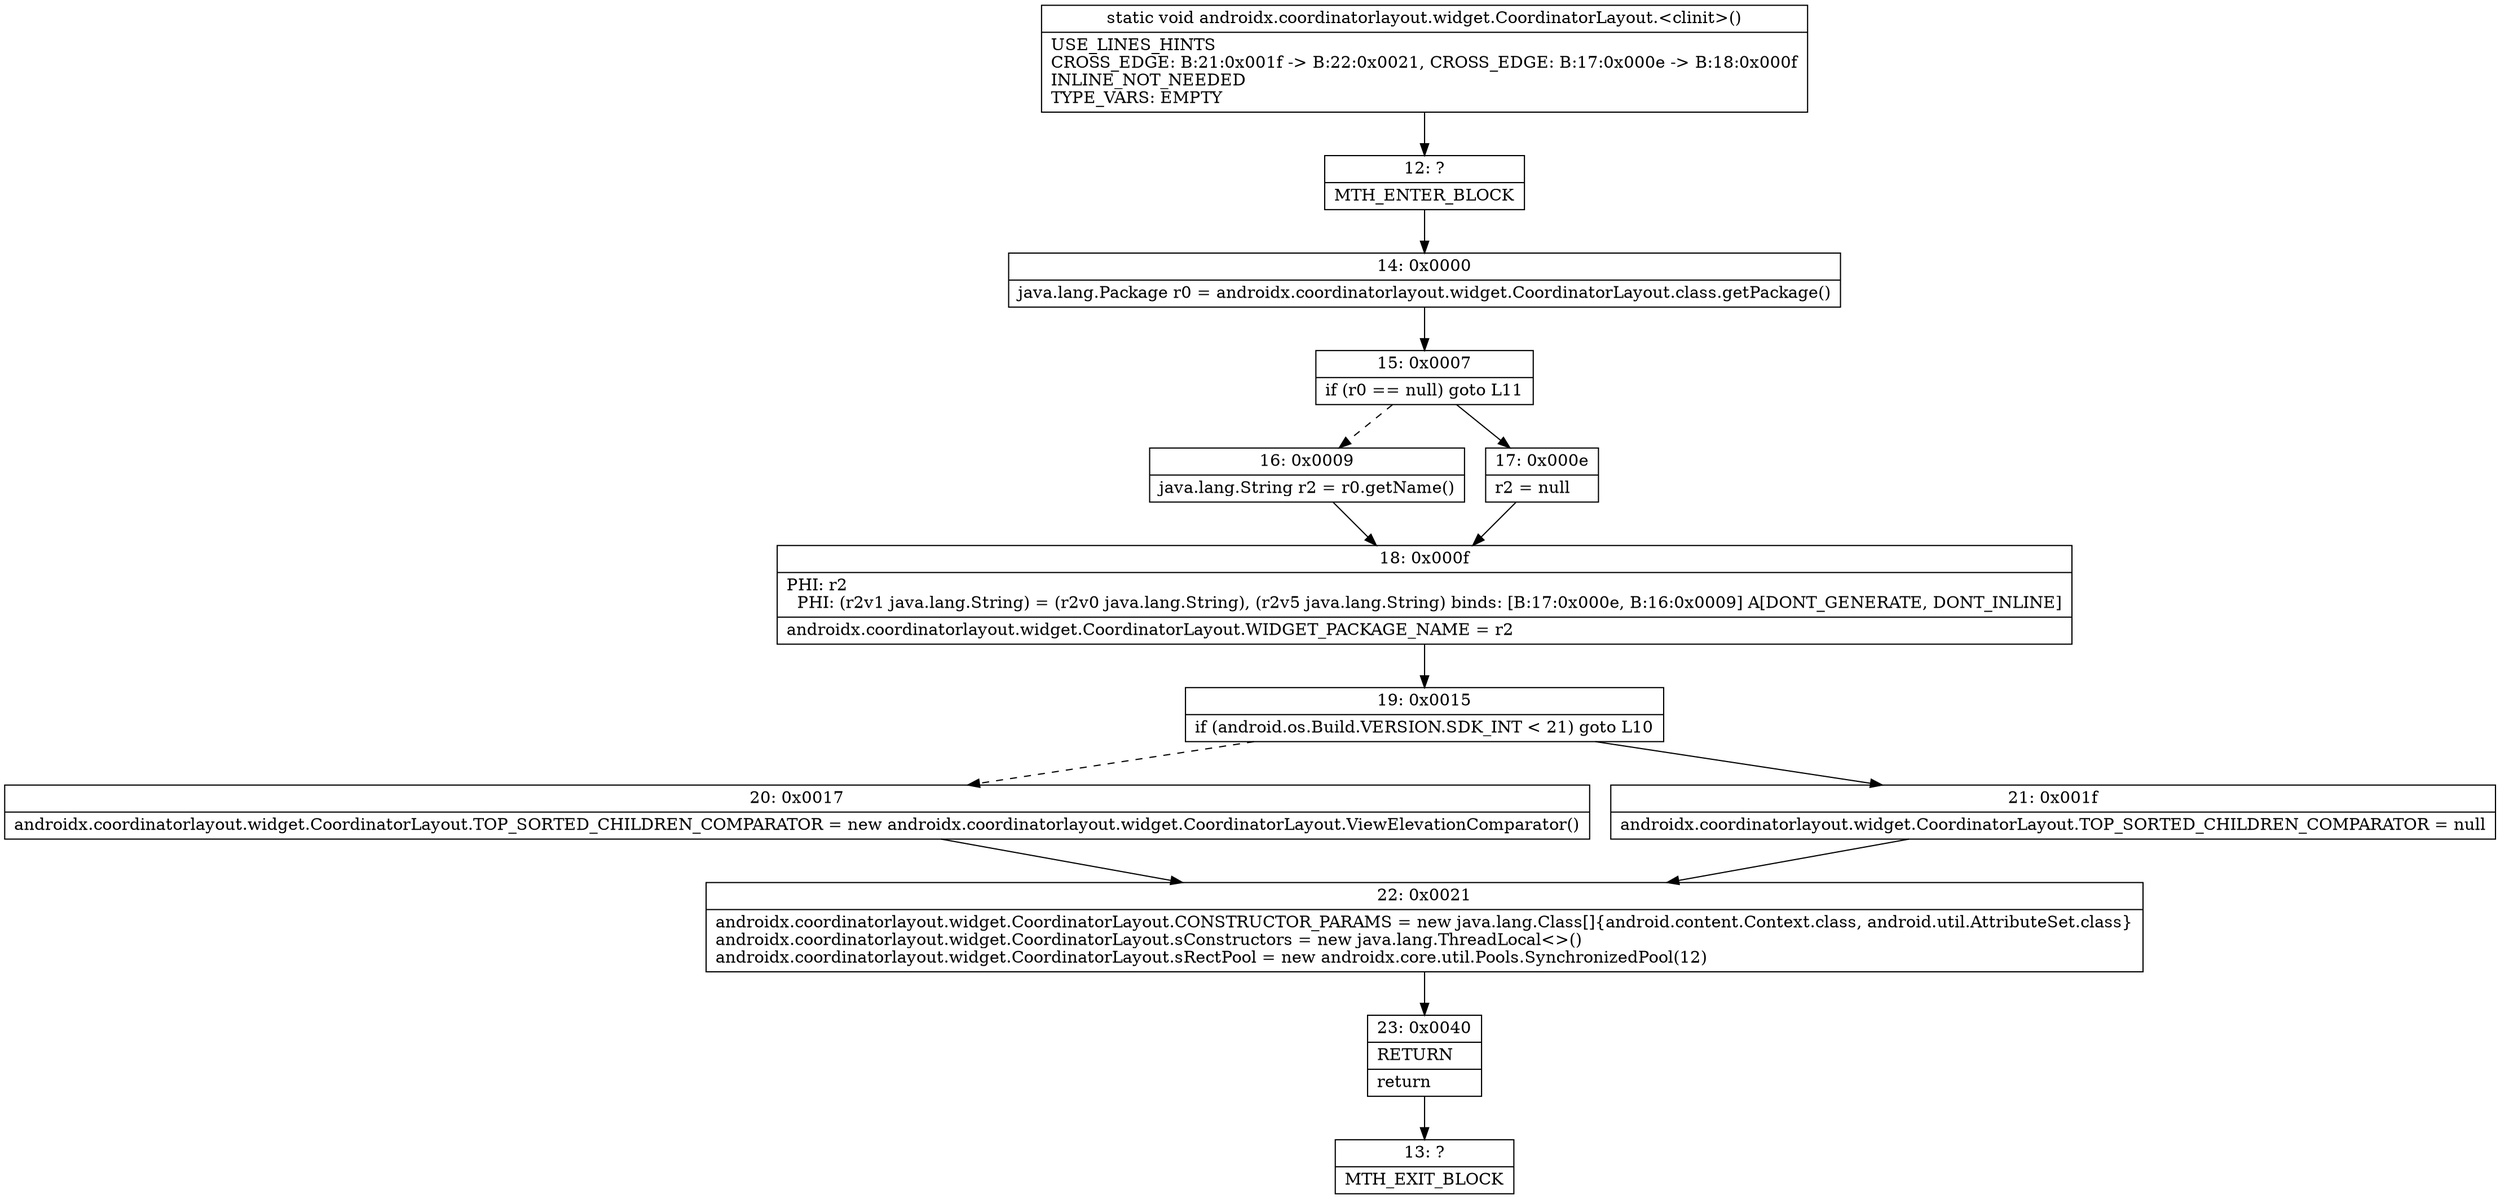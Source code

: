 digraph "CFG forandroidx.coordinatorlayout.widget.CoordinatorLayout.\<clinit\>()V" {
Node_12 [shape=record,label="{12\:\ ?|MTH_ENTER_BLOCK\l}"];
Node_14 [shape=record,label="{14\:\ 0x0000|java.lang.Package r0 = androidx.coordinatorlayout.widget.CoordinatorLayout.class.getPackage()\l}"];
Node_15 [shape=record,label="{15\:\ 0x0007|if (r0 == null) goto L11\l}"];
Node_16 [shape=record,label="{16\:\ 0x0009|java.lang.String r2 = r0.getName()\l}"];
Node_18 [shape=record,label="{18\:\ 0x000f|PHI: r2 \l  PHI: (r2v1 java.lang.String) = (r2v0 java.lang.String), (r2v5 java.lang.String) binds: [B:17:0x000e, B:16:0x0009] A[DONT_GENERATE, DONT_INLINE]\l|androidx.coordinatorlayout.widget.CoordinatorLayout.WIDGET_PACKAGE_NAME = r2\l}"];
Node_19 [shape=record,label="{19\:\ 0x0015|if (android.os.Build.VERSION.SDK_INT \< 21) goto L10\l}"];
Node_20 [shape=record,label="{20\:\ 0x0017|androidx.coordinatorlayout.widget.CoordinatorLayout.TOP_SORTED_CHILDREN_COMPARATOR = new androidx.coordinatorlayout.widget.CoordinatorLayout.ViewElevationComparator()\l}"];
Node_22 [shape=record,label="{22\:\ 0x0021|androidx.coordinatorlayout.widget.CoordinatorLayout.CONSTRUCTOR_PARAMS = new java.lang.Class[]\{android.content.Context.class, android.util.AttributeSet.class\}\landroidx.coordinatorlayout.widget.CoordinatorLayout.sConstructors = new java.lang.ThreadLocal\<\>()\landroidx.coordinatorlayout.widget.CoordinatorLayout.sRectPool = new androidx.core.util.Pools.SynchronizedPool(12)\l}"];
Node_23 [shape=record,label="{23\:\ 0x0040|RETURN\l|return\l}"];
Node_13 [shape=record,label="{13\:\ ?|MTH_EXIT_BLOCK\l}"];
Node_21 [shape=record,label="{21\:\ 0x001f|androidx.coordinatorlayout.widget.CoordinatorLayout.TOP_SORTED_CHILDREN_COMPARATOR = null\l}"];
Node_17 [shape=record,label="{17\:\ 0x000e|r2 = null\l}"];
MethodNode[shape=record,label="{static void androidx.coordinatorlayout.widget.CoordinatorLayout.\<clinit\>()  | USE_LINES_HINTS\lCROSS_EDGE: B:21:0x001f \-\> B:22:0x0021, CROSS_EDGE: B:17:0x000e \-\> B:18:0x000f\lINLINE_NOT_NEEDED\lTYPE_VARS: EMPTY\l}"];
MethodNode -> Node_12;Node_12 -> Node_14;
Node_14 -> Node_15;
Node_15 -> Node_16[style=dashed];
Node_15 -> Node_17;
Node_16 -> Node_18;
Node_18 -> Node_19;
Node_19 -> Node_20[style=dashed];
Node_19 -> Node_21;
Node_20 -> Node_22;
Node_22 -> Node_23;
Node_23 -> Node_13;
Node_21 -> Node_22;
Node_17 -> Node_18;
}

